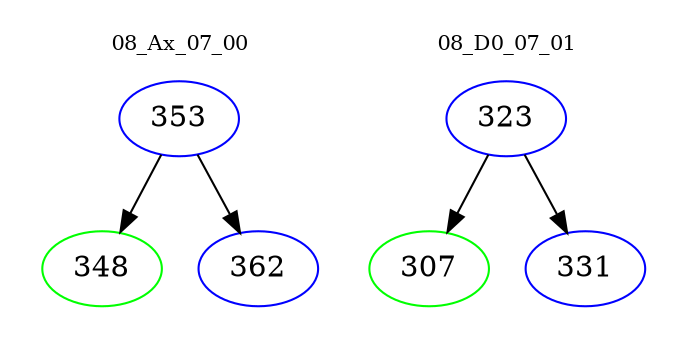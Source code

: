 digraph{
subgraph cluster_0 {
color = white
label = "08_Ax_07_00";
fontsize=10;
T0_353 [label="353", color="blue"]
T0_353 -> T0_348 [color="black"]
T0_348 [label="348", color="green"]
T0_353 -> T0_362 [color="black"]
T0_362 [label="362", color="blue"]
}
subgraph cluster_1 {
color = white
label = "08_D0_07_01";
fontsize=10;
T1_323 [label="323", color="blue"]
T1_323 -> T1_307 [color="black"]
T1_307 [label="307", color="green"]
T1_323 -> T1_331 [color="black"]
T1_331 [label="331", color="blue"]
}
}
